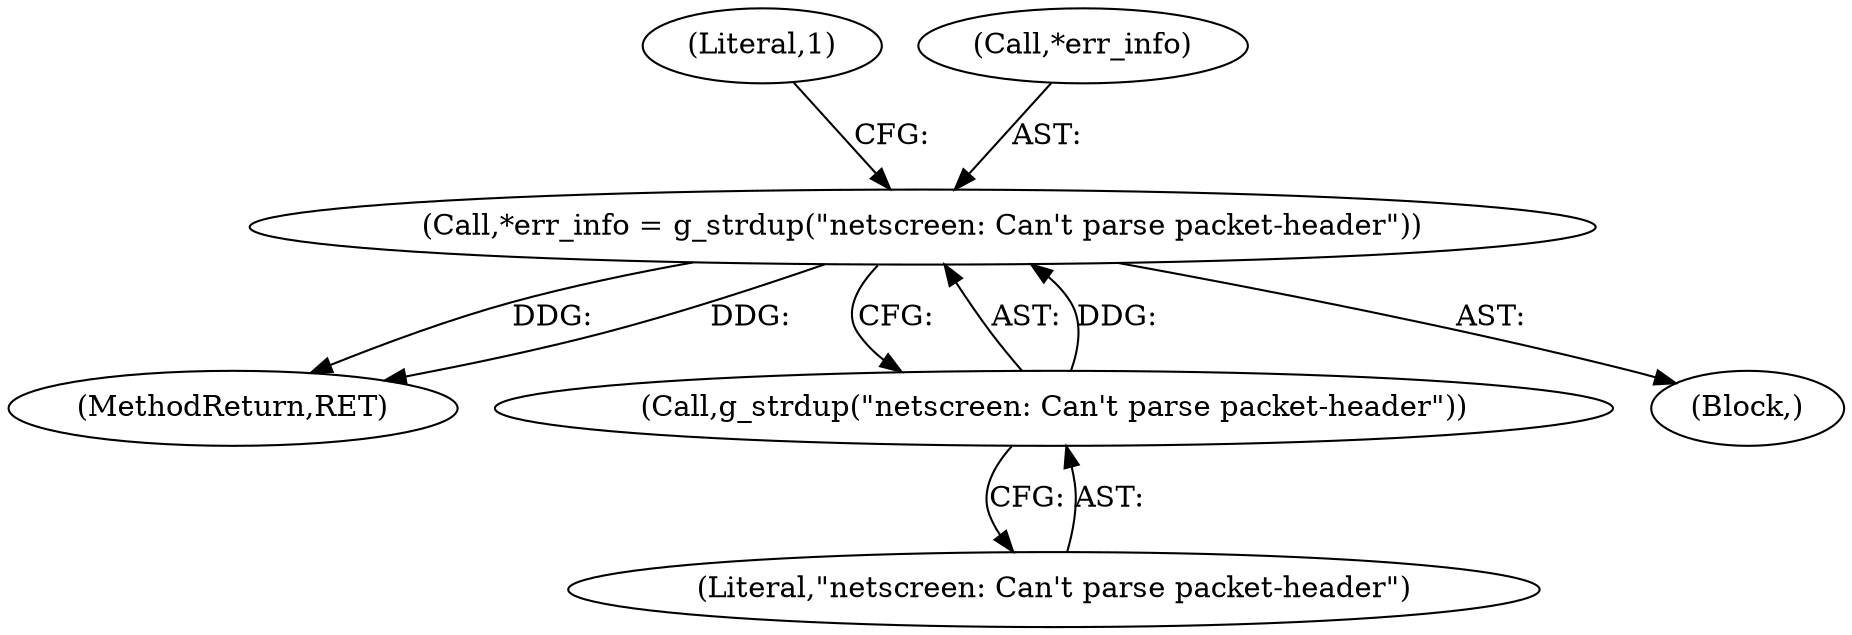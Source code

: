 digraph "0_wireshark_6a140eca7b78b230f1f90a739a32257476513c78_2@API" {
"1000147" [label="(Call,*err_info = g_strdup(\"netscreen: Can't parse packet-header\"))"];
"1000150" [label="(Call,g_strdup(\"netscreen: Can't parse packet-header\"))"];
"1000189" [label="(MethodReturn,RET)"];
"1000154" [label="(Literal,1)"];
"1000150" [label="(Call,g_strdup(\"netscreen: Can't parse packet-header\"))"];
"1000148" [label="(Call,*err_info)"];
"1000147" [label="(Call,*err_info = g_strdup(\"netscreen: Can't parse packet-header\"))"];
"1000142" [label="(Block,)"];
"1000151" [label="(Literal,\"netscreen: Can't parse packet-header\")"];
"1000147" -> "1000142"  [label="AST: "];
"1000147" -> "1000150"  [label="CFG: "];
"1000148" -> "1000147"  [label="AST: "];
"1000150" -> "1000147"  [label="AST: "];
"1000154" -> "1000147"  [label="CFG: "];
"1000147" -> "1000189"  [label="DDG: "];
"1000147" -> "1000189"  [label="DDG: "];
"1000150" -> "1000147"  [label="DDG: "];
"1000150" -> "1000151"  [label="CFG: "];
"1000151" -> "1000150"  [label="AST: "];
}
